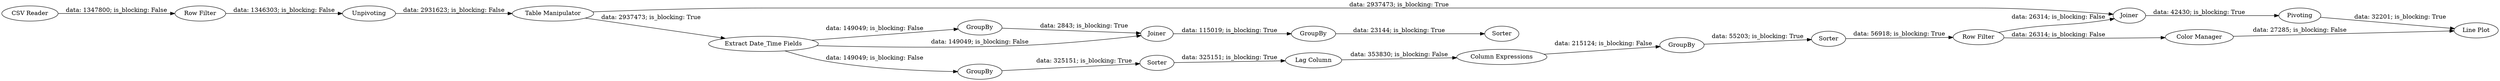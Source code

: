 digraph {
	"-2715800043159880812_15" [label="Line Plot"]
	"-2715800043159880812_21" [label=Sorter]
	"-2715800043159880812_14" [label=Joiner]
	"-2715800043159880812_7" [label="Lag Column"]
	"-2715800043159880812_18" [label=GroupBy]
	"-2715800043159880812_17" [label=Pivoting]
	"-2715800043159880812_3" [label="Table Manipulator"]
	"-2715800043159880812_1" [label="CSV Reader"]
	"-2715800043159880812_12" [label=Sorter]
	"-2715800043159880812_16" [label="Color Manager"]
	"-2715800043159880812_19" [label=GroupBy]
	"-2715800043159880812_5" [label="Extract Date_Time Fields"]
	"-2715800043159880812_20" [label=Joiner]
	"-2715800043159880812_8" [label="Column Expressions"]
	"-2715800043159880812_6" [label=Sorter]
	"-2715800043159880812_2" [label=Unpivoting]
	"-2715800043159880812_13" [label="Row Filter"]
	"-2715800043159880812_22" [label="Row Filter"]
	"-2715800043159880812_4" [label=GroupBy]
	"-2715800043159880812_11" [label=GroupBy]
	"-2715800043159880812_13" -> "-2715800043159880812_16" [label="data: 26314; is_blocking: False"]
	"-2715800043159880812_7" -> "-2715800043159880812_8" [label="data: 353830; is_blocking: False"]
	"-2715800043159880812_14" -> "-2715800043159880812_17" [label="data: 42430; is_blocking: True"]
	"-2715800043159880812_17" -> "-2715800043159880812_15" [label="data: 32201; is_blocking: True"]
	"-2715800043159880812_5" -> "-2715800043159880812_18" [label="data: 149049; is_blocking: False"]
	"-2715800043159880812_12" -> "-2715800043159880812_13" [label="data: 56918; is_blocking: True"]
	"-2715800043159880812_18" -> "-2715800043159880812_20" [label="data: 2843; is_blocking: True"]
	"-2715800043159880812_3" -> "-2715800043159880812_5" [label="data: 2937473; is_blocking: True"]
	"-2715800043159880812_19" -> "-2715800043159880812_21" [label="data: 23144; is_blocking: True"]
	"-2715800043159880812_2" -> "-2715800043159880812_3" [label="data: 2931623; is_blocking: False"]
	"-2715800043159880812_6" -> "-2715800043159880812_7" [label="data: 325151; is_blocking: True"]
	"-2715800043159880812_3" -> "-2715800043159880812_14" [label="data: 2937473; is_blocking: True"]
	"-2715800043159880812_1" -> "-2715800043159880812_22" [label="data: 1347800; is_blocking: False"]
	"-2715800043159880812_8" -> "-2715800043159880812_11" [label="data: 215124; is_blocking: False"]
	"-2715800043159880812_22" -> "-2715800043159880812_2" [label="data: 1346303; is_blocking: False"]
	"-2715800043159880812_13" -> "-2715800043159880812_14" [label="data: 26314; is_blocking: False"]
	"-2715800043159880812_4" -> "-2715800043159880812_6" [label="data: 325151; is_blocking: True"]
	"-2715800043159880812_5" -> "-2715800043159880812_20" [label="data: 149049; is_blocking: False"]
	"-2715800043159880812_16" -> "-2715800043159880812_15" [label="data: 27285; is_blocking: False"]
	"-2715800043159880812_5" -> "-2715800043159880812_4" [label="data: 149049; is_blocking: False"]
	"-2715800043159880812_20" -> "-2715800043159880812_19" [label="data: 115019; is_blocking: True"]
	"-2715800043159880812_11" -> "-2715800043159880812_12" [label="data: 55203; is_blocking: True"]
	rankdir=LR
}
